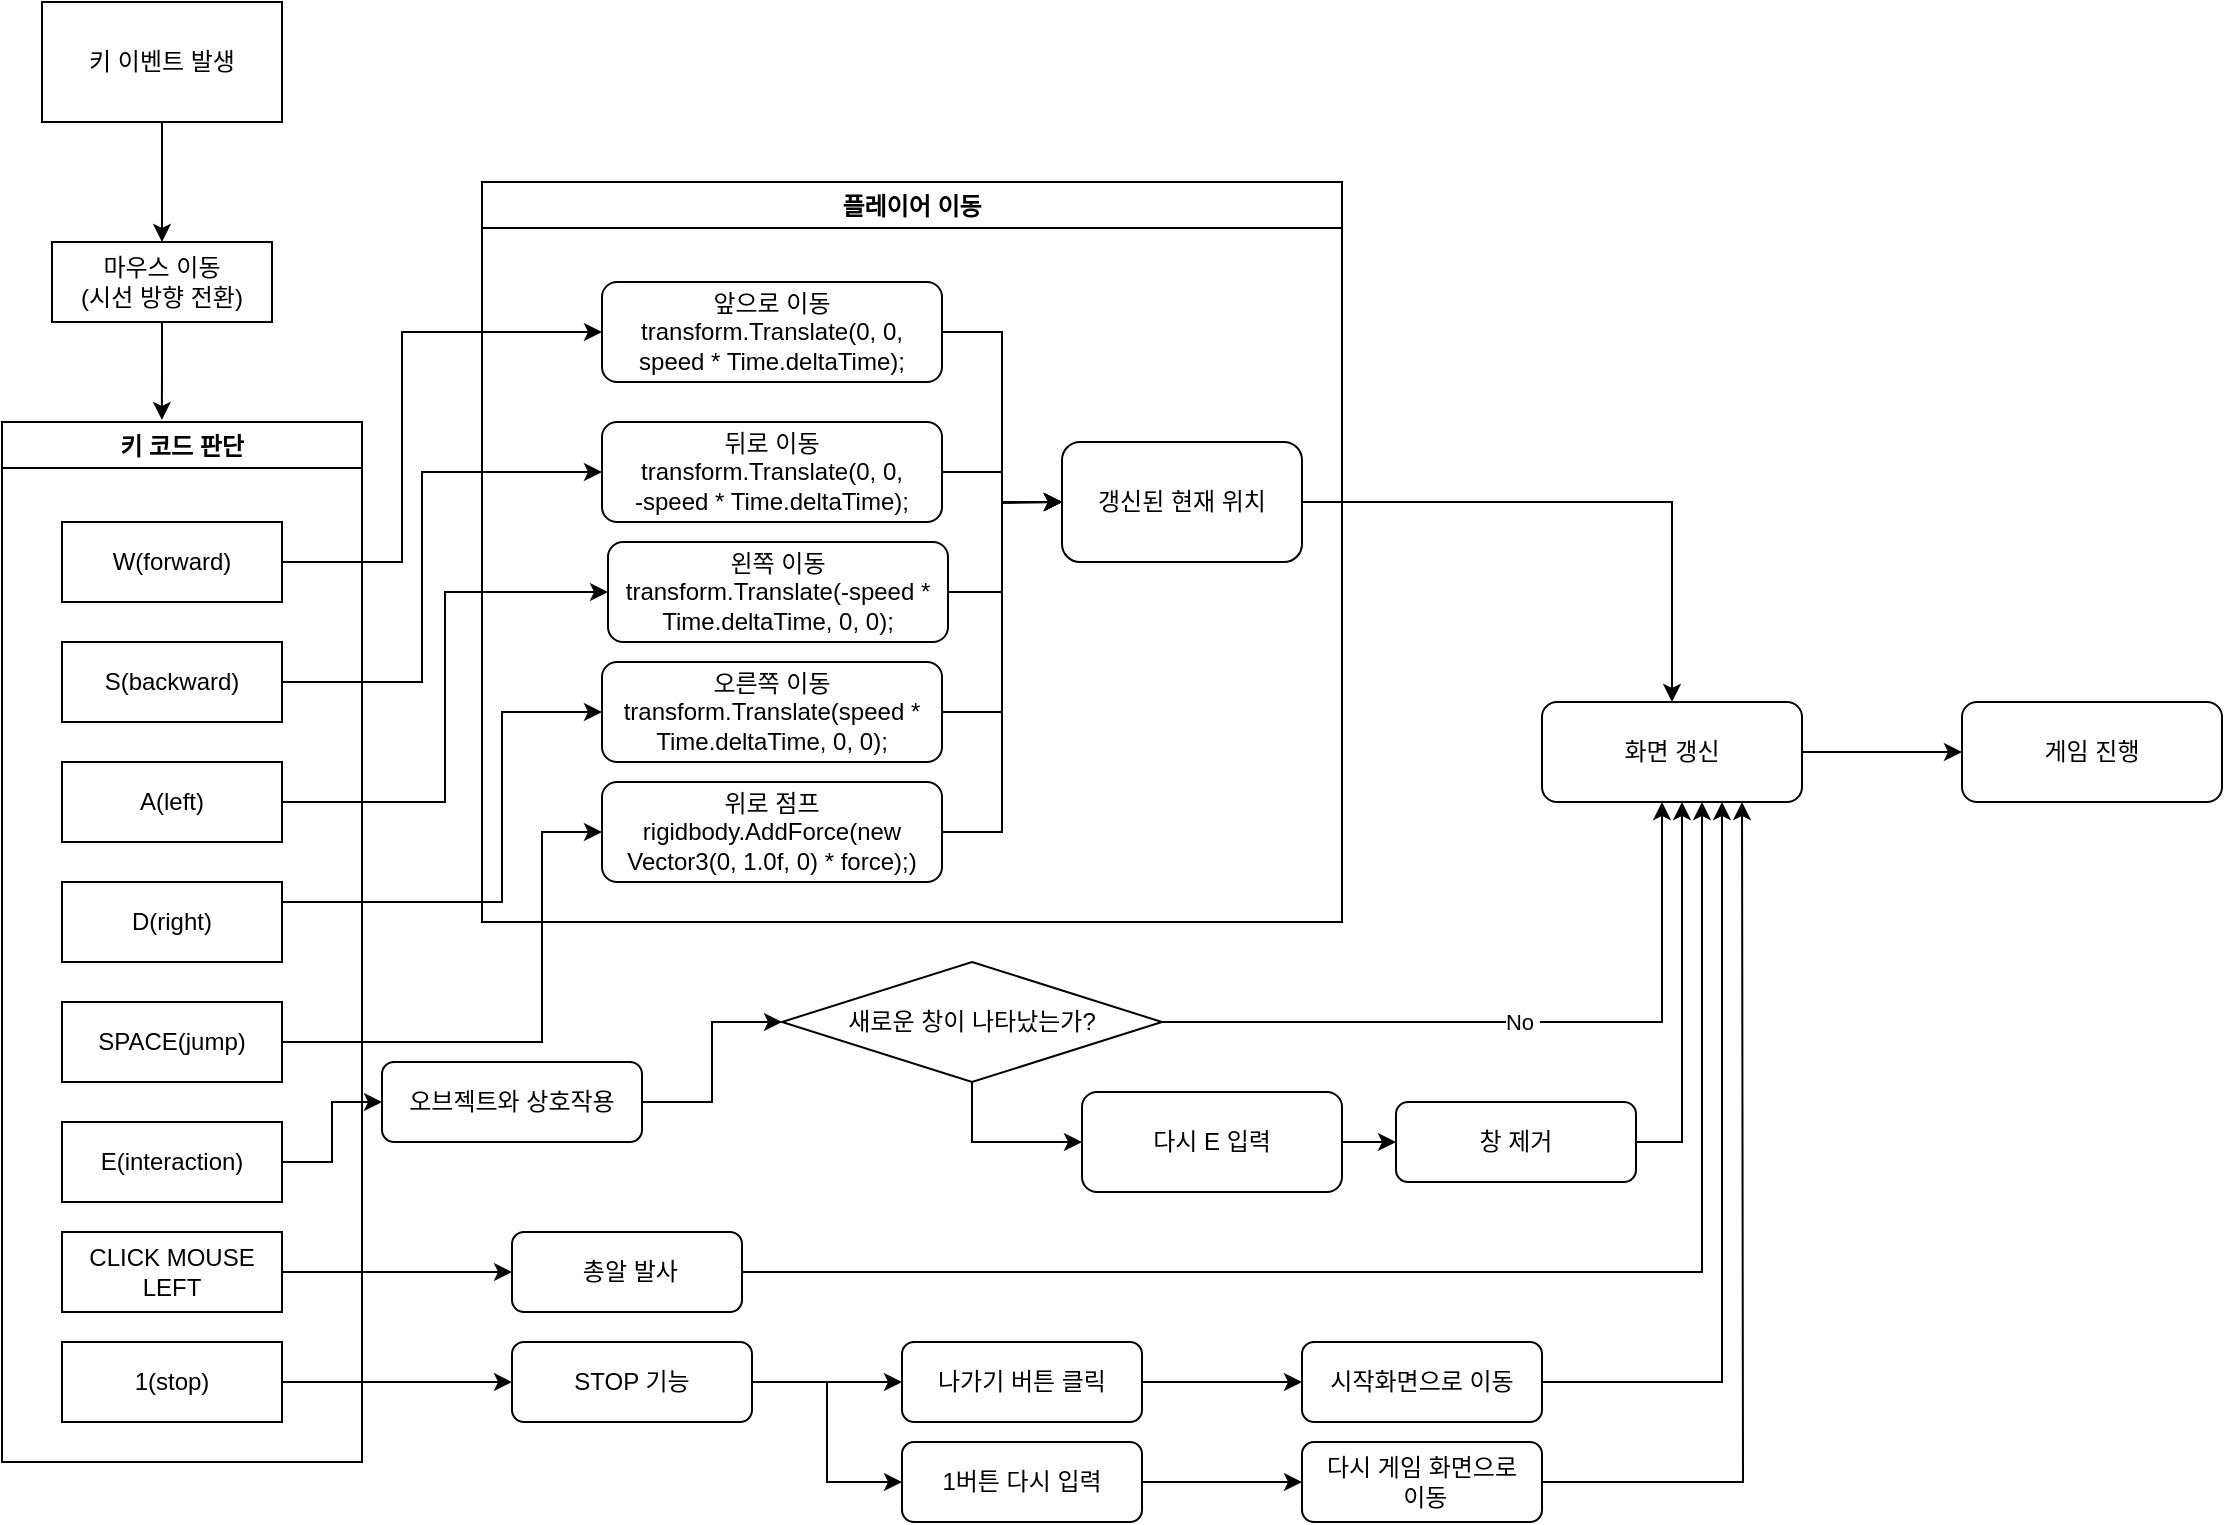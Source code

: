 <mxfile version="15.6.0" type="github">
  <diagram id="C5RBs43oDa-KdzZeNtuy" name="Page-1">
    <mxGraphModel dx="1422" dy="762" grid="1" gridSize="10" guides="1" tooltips="1" connect="1" arrows="1" fold="1" page="1" pageScale="1" pageWidth="827" pageHeight="1169" math="0" shadow="0">
      <root>
        <mxCell id="WIyWlLk6GJQsqaUBKTNV-0" />
        <mxCell id="WIyWlLk6GJQsqaUBKTNV-1" parent="WIyWlLk6GJQsqaUBKTNV-0" />
        <mxCell id="ph18KR2RIrQ08_8v8doH-14" value="" style="edgeStyle=orthogonalEdgeStyle;rounded=0;orthogonalLoop=1;jettySize=auto;html=1;entryX=0.5;entryY=0;entryDx=0;entryDy=0;" parent="WIyWlLk6GJQsqaUBKTNV-1" source="ph18KR2RIrQ08_8v8doH-12" target="ph18KR2RIrQ08_8v8doH-24" edge="1">
          <mxGeometry relative="1" as="geometry" />
        </mxCell>
        <mxCell id="ph18KR2RIrQ08_8v8doH-12" value="&lt;font style=&quot;vertical-align: inherit&quot;&gt;&lt;font style=&quot;vertical-align: inherit&quot;&gt;키 이벤트 발생&lt;/font&gt;&lt;/font&gt;" style="rounded=0;whiteSpace=wrap;html=1;" parent="WIyWlLk6GJQsqaUBKTNV-1" vertex="1">
          <mxGeometry x="30" y="40" width="120" height="60" as="geometry" />
        </mxCell>
        <mxCell id="ph18KR2RIrQ08_8v8doH-13" value="키 코드 판단" style="swimlane;fontFamily=Helvetica;fontSize=12;fontColor=#000000;align=center;strokeColor=#000000;fillColor=#ffffff;" parent="WIyWlLk6GJQsqaUBKTNV-1" vertex="1">
          <mxGeometry x="10" y="250" width="180" height="520" as="geometry">
            <mxRectangle x="10" y="140" width="50" height="40" as="alternateBounds" />
          </mxGeometry>
        </mxCell>
        <mxCell id="ph18KR2RIrQ08_8v8doH-15" value="&lt;font style=&quot;vertical-align: inherit&quot;&gt;&lt;font style=&quot;vertical-align: inherit&quot;&gt;W(forward)&lt;/font&gt;&lt;/font&gt;" style="rounded=0;whiteSpace=wrap;html=1;" parent="ph18KR2RIrQ08_8v8doH-13" vertex="1">
          <mxGeometry x="30" y="50" width="110" height="40" as="geometry" />
        </mxCell>
        <mxCell id="ph18KR2RIrQ08_8v8doH-16" style="edgeStyle=orthogonalEdgeStyle;rounded=0;orthogonalLoop=1;jettySize=auto;html=1;exitX=0.5;exitY=1;exitDx=0;exitDy=0;" parent="ph18KR2RIrQ08_8v8doH-13" source="ph18KR2RIrQ08_8v8doH-15" target="ph18KR2RIrQ08_8v8doH-15" edge="1">
          <mxGeometry relative="1" as="geometry" />
        </mxCell>
        <mxCell id="ph18KR2RIrQ08_8v8doH-17" value="&lt;font style=&quot;vertical-align: inherit&quot;&gt;&lt;font style=&quot;vertical-align: inherit&quot;&gt;S(backward)&lt;/font&gt;&lt;/font&gt;" style="rounded=0;whiteSpace=wrap;html=1;" parent="ph18KR2RIrQ08_8v8doH-13" vertex="1">
          <mxGeometry x="30" y="110" width="110" height="40" as="geometry" />
        </mxCell>
        <mxCell id="ph18KR2RIrQ08_8v8doH-18" value="&lt;font style=&quot;vertical-align: inherit&quot;&gt;&lt;font style=&quot;vertical-align: inherit&quot;&gt;A(left)&lt;/font&gt;&lt;/font&gt;" style="rounded=0;whiteSpace=wrap;html=1;" parent="ph18KR2RIrQ08_8v8doH-13" vertex="1">
          <mxGeometry x="30" y="170" width="110" height="40" as="geometry" />
        </mxCell>
        <mxCell id="ph18KR2RIrQ08_8v8doH-19" value="&lt;font style=&quot;vertical-align: inherit&quot;&gt;&lt;font style=&quot;vertical-align: inherit&quot;&gt;D(right)&lt;/font&gt;&lt;/font&gt;" style="rounded=0;whiteSpace=wrap;html=1;" parent="ph18KR2RIrQ08_8v8doH-13" vertex="1">
          <mxGeometry x="30" y="230" width="110" height="40" as="geometry" />
        </mxCell>
        <mxCell id="ph18KR2RIrQ08_8v8doH-20" value="&lt;font style=&quot;vertical-align: inherit&quot;&gt;&lt;font style=&quot;vertical-align: inherit&quot;&gt;&lt;font style=&quot;vertical-align: inherit&quot;&gt;&lt;font style=&quot;vertical-align: inherit&quot;&gt;SPACE(jump)&lt;/font&gt;&lt;/font&gt;&lt;/font&gt;&lt;/font&gt;" style="rounded=0;whiteSpace=wrap;html=1;" parent="ph18KR2RIrQ08_8v8doH-13" vertex="1">
          <mxGeometry x="30" y="290" width="110" height="40" as="geometry" />
        </mxCell>
        <mxCell id="ph18KR2RIrQ08_8v8doH-21" value="&lt;font style=&quot;vertical-align: inherit&quot;&gt;&lt;font style=&quot;vertical-align: inherit&quot;&gt;E(interaction)&lt;/font&gt;&lt;/font&gt;" style="rounded=0;whiteSpace=wrap;html=1;" parent="ph18KR2RIrQ08_8v8doH-13" vertex="1">
          <mxGeometry x="30" y="350" width="110" height="40" as="geometry" />
        </mxCell>
        <mxCell id="ph18KR2RIrQ08_8v8doH-22" value="&lt;font style=&quot;vertical-align: inherit&quot;&gt;&lt;font style=&quot;vertical-align: inherit&quot;&gt;&lt;font style=&quot;vertical-align: inherit&quot;&gt;&lt;font style=&quot;vertical-align: inherit&quot;&gt;CLICK MOUSE LEFT&lt;/font&gt;&lt;/font&gt;&lt;/font&gt;&lt;/font&gt;" style="rounded=0;whiteSpace=wrap;html=1;" parent="ph18KR2RIrQ08_8v8doH-13" vertex="1">
          <mxGeometry x="30" y="405" width="110" height="40" as="geometry" />
        </mxCell>
        <mxCell id="ph18KR2RIrQ08_8v8doH-23" value="&lt;font style=&quot;vertical-align: inherit&quot;&gt;&lt;font style=&quot;vertical-align: inherit&quot;&gt;&lt;font style=&quot;vertical-align: inherit&quot;&gt;&lt;font style=&quot;vertical-align: inherit&quot;&gt;1(stop)&lt;/font&gt;&lt;/font&gt;&lt;/font&gt;&lt;/font&gt;" style="rounded=0;whiteSpace=wrap;html=1;" parent="ph18KR2RIrQ08_8v8doH-13" vertex="1">
          <mxGeometry x="30" y="460" width="110" height="40" as="geometry" />
        </mxCell>
        <mxCell id="ph18KR2RIrQ08_8v8doH-80" style="edgeStyle=orthogonalEdgeStyle;rounded=0;orthogonalLoop=1;jettySize=auto;html=1;exitX=0.5;exitY=1;exitDx=0;exitDy=0;entryX=0.444;entryY=-0.002;entryDx=0;entryDy=0;entryPerimeter=0;" parent="WIyWlLk6GJQsqaUBKTNV-1" source="ph18KR2RIrQ08_8v8doH-24" target="ph18KR2RIrQ08_8v8doH-13" edge="1">
          <mxGeometry relative="1" as="geometry" />
        </mxCell>
        <mxCell id="ph18KR2RIrQ08_8v8doH-24" value="&lt;font style=&quot;vertical-align: inherit&quot;&gt;&lt;font style=&quot;vertical-align: inherit&quot;&gt;&lt;font style=&quot;vertical-align: inherit&quot;&gt;&lt;font style=&quot;vertical-align: inherit&quot;&gt;&lt;font style=&quot;vertical-align: inherit&quot;&gt;&lt;font style=&quot;vertical-align: inherit&quot;&gt;&lt;font style=&quot;vertical-align: inherit&quot;&gt;&lt;font style=&quot;vertical-align: inherit&quot;&gt;마우스 이동&lt;br&gt;(시선 방향 전환)&lt;/font&gt;&lt;/font&gt;&lt;/font&gt;&lt;/font&gt;&lt;/font&gt;&lt;/font&gt;&lt;/font&gt;&lt;/font&gt;" style="rounded=0;whiteSpace=wrap;html=1;" parent="WIyWlLk6GJQsqaUBKTNV-1" vertex="1">
          <mxGeometry x="35" y="160" width="110" height="40" as="geometry" />
        </mxCell>
        <mxCell id="ph18KR2RIrQ08_8v8doH-25" value="플레이어 이동" style="swimlane;" parent="WIyWlLk6GJQsqaUBKTNV-1" vertex="1">
          <mxGeometry x="250" y="130" width="430" height="370" as="geometry" />
        </mxCell>
        <mxCell id="ph18KR2RIrQ08_8v8doH-46" style="edgeStyle=orthogonalEdgeStyle;rounded=0;orthogonalLoop=1;jettySize=auto;html=1;entryX=0;entryY=0.5;entryDx=0;entryDy=0;" parent="ph18KR2RIrQ08_8v8doH-25" source="ph18KR2RIrQ08_8v8doH-34" target="ph18KR2RIrQ08_8v8doH-45" edge="1">
          <mxGeometry relative="1" as="geometry" />
        </mxCell>
        <mxCell id="ph18KR2RIrQ08_8v8doH-34" value="앞으로 이동&lt;br&gt;transform.Translate(0, 0, &lt;br&gt;speed * Time.deltaTime);" style="rounded=1;whiteSpace=wrap;html=1;" parent="ph18KR2RIrQ08_8v8doH-25" vertex="1">
          <mxGeometry x="60" y="50" width="170" height="50" as="geometry" />
        </mxCell>
        <mxCell id="ph18KR2RIrQ08_8v8doH-49" style="edgeStyle=orthogonalEdgeStyle;rounded=0;orthogonalLoop=1;jettySize=auto;html=1;entryX=0;entryY=0.5;entryDx=0;entryDy=0;" parent="ph18KR2RIrQ08_8v8doH-25" source="ph18KR2RIrQ08_8v8doH-40" target="ph18KR2RIrQ08_8v8doH-45" edge="1">
          <mxGeometry relative="1" as="geometry" />
        </mxCell>
        <mxCell id="ph18KR2RIrQ08_8v8doH-40" value="오른쪽 이동&lt;br&gt;transform.Translate(speed * Time.deltaTime, 0, 0);" style="rounded=1;whiteSpace=wrap;html=1;" parent="ph18KR2RIrQ08_8v8doH-25" vertex="1">
          <mxGeometry x="60" y="240" width="170" height="50" as="geometry" />
        </mxCell>
        <mxCell id="ph18KR2RIrQ08_8v8doH-50" style="edgeStyle=orthogonalEdgeStyle;rounded=0;orthogonalLoop=1;jettySize=auto;html=1;" parent="ph18KR2RIrQ08_8v8doH-25" source="ph18KR2RIrQ08_8v8doH-39" target="ph18KR2RIrQ08_8v8doH-45" edge="1">
          <mxGeometry relative="1" as="geometry">
            <Array as="points">
              <mxPoint x="260" y="205" />
              <mxPoint x="260" y="160" />
            </Array>
          </mxGeometry>
        </mxCell>
        <mxCell id="ph18KR2RIrQ08_8v8doH-39" value="왼쪽 이동&lt;br&gt;transform.Translate(-speed * Time.deltaTime, 0, 0);" style="rounded=1;whiteSpace=wrap;html=1;" parent="ph18KR2RIrQ08_8v8doH-25" vertex="1">
          <mxGeometry x="63" y="180" width="170" height="50" as="geometry" />
        </mxCell>
        <mxCell id="ph18KR2RIrQ08_8v8doH-38" value="뒤로 이동&lt;br&gt;transform.Translate(0, 0, &lt;br&gt;-speed * Time.deltaTime);" style="rounded=1;whiteSpace=wrap;html=1;" parent="ph18KR2RIrQ08_8v8doH-25" vertex="1">
          <mxGeometry x="60" y="120" width="170" height="50" as="geometry" />
        </mxCell>
        <mxCell id="ph18KR2RIrQ08_8v8doH-45" value="&lt;font style=&quot;vertical-align: inherit&quot;&gt;&lt;font style=&quot;vertical-align: inherit&quot;&gt;갱신된 현재 위치&lt;/font&gt;&lt;/font&gt;" style="rounded=1;whiteSpace=wrap;html=1;" parent="ph18KR2RIrQ08_8v8doH-25" vertex="1">
          <mxGeometry x="290" y="130" width="120" height="60" as="geometry" />
        </mxCell>
        <mxCell id="ph18KR2RIrQ08_8v8doH-106" style="edgeStyle=orthogonalEdgeStyle;rounded=0;orthogonalLoop=1;jettySize=auto;html=1;exitX=1;exitY=0.5;exitDx=0;exitDy=0;entryX=0;entryY=0.5;entryDx=0;entryDy=0;" parent="ph18KR2RIrQ08_8v8doH-25" source="ph18KR2RIrQ08_8v8doH-103" target="ph18KR2RIrQ08_8v8doH-45" edge="1">
          <mxGeometry relative="1" as="geometry">
            <Array as="points">
              <mxPoint x="260" y="325" />
              <mxPoint x="260" y="160" />
            </Array>
          </mxGeometry>
        </mxCell>
        <mxCell id="ph18KR2RIrQ08_8v8doH-103" value="&lt;font style=&quot;vertical-align: inherit&quot;&gt;&lt;font style=&quot;vertical-align: inherit&quot;&gt;&lt;font style=&quot;vertical-align: inherit&quot;&gt;&lt;font style=&quot;vertical-align: inherit&quot;&gt;&lt;font style=&quot;vertical-align: inherit&quot;&gt;&lt;font style=&quot;vertical-align: inherit&quot;&gt;&lt;span&gt;위로 점프&lt;br&gt;rigidbody.AddForce(new Vector3(0, 1.0f, 0) * force);&lt;/span&gt;)&lt;/font&gt;&lt;/font&gt;&lt;/font&gt;&lt;/font&gt;&lt;/font&gt;&lt;/font&gt;" style="rounded=1;whiteSpace=wrap;html=1;fontColor=#000000;" parent="ph18KR2RIrQ08_8v8doH-25" vertex="1">
          <mxGeometry x="60" y="300" width="170" height="50" as="geometry" />
        </mxCell>
        <mxCell id="ph18KR2RIrQ08_8v8doH-41" style="edgeStyle=orthogonalEdgeStyle;rounded=0;orthogonalLoop=1;jettySize=auto;html=1;entryX=0;entryY=0.5;entryDx=0;entryDy=0;" parent="WIyWlLk6GJQsqaUBKTNV-1" source="ph18KR2RIrQ08_8v8doH-15" target="ph18KR2RIrQ08_8v8doH-34" edge="1">
          <mxGeometry relative="1" as="geometry">
            <Array as="points">
              <mxPoint x="210" y="320" />
              <mxPoint x="210" y="205" />
            </Array>
          </mxGeometry>
        </mxCell>
        <mxCell id="ph18KR2RIrQ08_8v8doH-42" style="edgeStyle=orthogonalEdgeStyle;rounded=0;orthogonalLoop=1;jettySize=auto;html=1;entryX=0;entryY=0.5;entryDx=0;entryDy=0;" parent="WIyWlLk6GJQsqaUBKTNV-1" source="ph18KR2RIrQ08_8v8doH-17" target="ph18KR2RIrQ08_8v8doH-38" edge="1">
          <mxGeometry relative="1" as="geometry">
            <Array as="points">
              <mxPoint x="220" y="380" />
              <mxPoint x="220" y="275" />
            </Array>
          </mxGeometry>
        </mxCell>
        <mxCell id="ph18KR2RIrQ08_8v8doH-43" style="edgeStyle=orthogonalEdgeStyle;rounded=0;orthogonalLoop=1;jettySize=auto;html=1;entryX=0;entryY=0.5;entryDx=0;entryDy=0;" parent="WIyWlLk6GJQsqaUBKTNV-1" source="ph18KR2RIrQ08_8v8doH-18" target="ph18KR2RIrQ08_8v8doH-39" edge="1">
          <mxGeometry relative="1" as="geometry" />
        </mxCell>
        <mxCell id="ph18KR2RIrQ08_8v8doH-44" style="edgeStyle=orthogonalEdgeStyle;rounded=0;orthogonalLoop=1;jettySize=auto;html=1;entryX=0;entryY=0.5;entryDx=0;entryDy=0;" parent="WIyWlLk6GJQsqaUBKTNV-1" source="ph18KR2RIrQ08_8v8doH-19" target="ph18KR2RIrQ08_8v8doH-40" edge="1">
          <mxGeometry relative="1" as="geometry">
            <mxPoint x="370" y="370" as="targetPoint" />
            <Array as="points">
              <mxPoint x="260" y="490" />
              <mxPoint x="260" y="395" />
            </Array>
          </mxGeometry>
        </mxCell>
        <mxCell id="ph18KR2RIrQ08_8v8doH-52" style="edgeStyle=orthogonalEdgeStyle;rounded=0;orthogonalLoop=1;jettySize=auto;html=1;" parent="WIyWlLk6GJQsqaUBKTNV-1" source="ph18KR2RIrQ08_8v8doH-38" edge="1">
          <mxGeometry relative="1" as="geometry">
            <mxPoint x="540" y="290" as="targetPoint" />
          </mxGeometry>
        </mxCell>
        <mxCell id="ph18KR2RIrQ08_8v8doH-66" value="" style="edgeStyle=orthogonalEdgeStyle;rounded=0;orthogonalLoop=1;jettySize=auto;html=1;" parent="WIyWlLk6GJQsqaUBKTNV-1" source="ph18KR2RIrQ08_8v8doH-53" target="ph18KR2RIrQ08_8v8doH-65" edge="1">
          <mxGeometry relative="1" as="geometry" />
        </mxCell>
        <mxCell id="ph18KR2RIrQ08_8v8doH-53" value="&lt;font style=&quot;vertical-align: inherit&quot;&gt;&lt;font style=&quot;vertical-align: inherit&quot;&gt;오브젝트와 상호작용&lt;/font&gt;&lt;/font&gt;" style="rounded=1;whiteSpace=wrap;html=1;" parent="WIyWlLk6GJQsqaUBKTNV-1" vertex="1">
          <mxGeometry x="200" y="570" width="130" height="40" as="geometry" />
        </mxCell>
        <mxCell id="ph18KR2RIrQ08_8v8doH-54" style="edgeStyle=orthogonalEdgeStyle;rounded=0;orthogonalLoop=1;jettySize=auto;html=1;entryX=0;entryY=0.5;entryDx=0;entryDy=0;" parent="WIyWlLk6GJQsqaUBKTNV-1" source="ph18KR2RIrQ08_8v8doH-21" target="ph18KR2RIrQ08_8v8doH-53" edge="1">
          <mxGeometry relative="1" as="geometry" />
        </mxCell>
        <mxCell id="ph18KR2RIrQ08_8v8doH-73" value="&lt;font style=&quot;vertical-align: inherit&quot;&gt;&lt;font style=&quot;vertical-align: inherit&quot;&gt;No&amp;nbsp;&lt;/font&gt;&lt;/font&gt;" style="edgeStyle=orthogonalEdgeStyle;rounded=0;orthogonalLoop=1;jettySize=auto;html=1;" parent="WIyWlLk6GJQsqaUBKTNV-1" source="ph18KR2RIrQ08_8v8doH-65" target="ph18KR2RIrQ08_8v8doH-72" edge="1">
          <mxGeometry relative="1" as="geometry">
            <Array as="points">
              <mxPoint x="840" y="550" />
            </Array>
          </mxGeometry>
        </mxCell>
        <mxCell id="ph18KR2RIrQ08_8v8doH-75" style="edgeStyle=orthogonalEdgeStyle;rounded=0;orthogonalLoop=1;jettySize=auto;html=1;exitX=0.5;exitY=1;exitDx=0;exitDy=0;entryX=0;entryY=0.5;entryDx=0;entryDy=0;" parent="WIyWlLk6GJQsqaUBKTNV-1" source="ph18KR2RIrQ08_8v8doH-65" target="ph18KR2RIrQ08_8v8doH-74" edge="1">
          <mxGeometry relative="1" as="geometry" />
        </mxCell>
        <mxCell id="ph18KR2RIrQ08_8v8doH-65" value="&lt;font style=&quot;vertical-align: inherit&quot;&gt;&lt;font style=&quot;vertical-align: inherit&quot;&gt;&lt;font style=&quot;vertical-align: inherit&quot;&gt;&lt;font style=&quot;vertical-align: inherit&quot;&gt;&lt;font style=&quot;vertical-align: inherit&quot;&gt;&lt;font style=&quot;vertical-align: inherit&quot;&gt;새로운 창이 나타났는가?&lt;/font&gt;&lt;/font&gt;&lt;/font&gt;&lt;/font&gt;&lt;/font&gt;&lt;/font&gt;" style="rhombus;whiteSpace=wrap;html=1;fontFamily=Helvetica;fontSize=12;fontColor=#000000;align=center;strokeColor=#000000;fillColor=#ffffff;" parent="WIyWlLk6GJQsqaUBKTNV-1" vertex="1">
          <mxGeometry x="400" y="520" width="190" height="60" as="geometry" />
        </mxCell>
        <mxCell id="ph18KR2RIrQ08_8v8doH-109" value="" style="edgeStyle=orthogonalEdgeStyle;rounded=0;orthogonalLoop=1;jettySize=auto;html=1;fontColor=#000000;" parent="WIyWlLk6GJQsqaUBKTNV-1" source="ph18KR2RIrQ08_8v8doH-72" target="ph18KR2RIrQ08_8v8doH-108" edge="1">
          <mxGeometry relative="1" as="geometry" />
        </mxCell>
        <mxCell id="ph18KR2RIrQ08_8v8doH-72" value="&lt;font style=&quot;vertical-align: inherit&quot;&gt;&lt;font style=&quot;vertical-align: inherit&quot;&gt;화면 갱신&lt;/font&gt;&lt;/font&gt;" style="rounded=1;whiteSpace=wrap;html=1;fontFamily=Helvetica;fontSize=12;fontColor=#000000;align=center;strokeColor=#000000;fillColor=#ffffff;" parent="WIyWlLk6GJQsqaUBKTNV-1" vertex="1">
          <mxGeometry x="780" y="390" width="130" height="50" as="geometry" />
        </mxCell>
        <mxCell id="ph18KR2RIrQ08_8v8doH-79" style="edgeStyle=orthogonalEdgeStyle;rounded=0;orthogonalLoop=1;jettySize=auto;html=1;exitX=1;exitY=0.5;exitDx=0;exitDy=0;entryX=0;entryY=0.5;entryDx=0;entryDy=0;" parent="WIyWlLk6GJQsqaUBKTNV-1" source="ph18KR2RIrQ08_8v8doH-74" target="ph18KR2RIrQ08_8v8doH-78" edge="1">
          <mxGeometry relative="1" as="geometry" />
        </mxCell>
        <mxCell id="ph18KR2RIrQ08_8v8doH-74" value="&lt;font style=&quot;vertical-align: inherit&quot;&gt;&lt;font style=&quot;vertical-align: inherit&quot;&gt;&lt;font style=&quot;vertical-align: inherit&quot;&gt;&lt;font style=&quot;vertical-align: inherit&quot;&gt;다시 E 입력&lt;/font&gt;&lt;/font&gt;&lt;/font&gt;&lt;/font&gt;" style="rounded=1;whiteSpace=wrap;html=1;fontFamily=Helvetica;fontSize=12;fontColor=#000000;align=center;strokeColor=#000000;fillColor=#ffffff;" parent="WIyWlLk6GJQsqaUBKTNV-1" vertex="1">
          <mxGeometry x="550" y="585" width="130" height="50" as="geometry" />
        </mxCell>
        <mxCell id="ph18KR2RIrQ08_8v8doH-81" style="edgeStyle=orthogonalEdgeStyle;rounded=0;orthogonalLoop=1;jettySize=auto;html=1;" parent="WIyWlLk6GJQsqaUBKTNV-1" source="ph18KR2RIrQ08_8v8doH-78" edge="1">
          <mxGeometry relative="1" as="geometry">
            <mxPoint x="850" y="440" as="targetPoint" />
            <Array as="points">
              <mxPoint x="850" y="610" />
            </Array>
          </mxGeometry>
        </mxCell>
        <mxCell id="ph18KR2RIrQ08_8v8doH-78" value="&lt;font style=&quot;vertical-align: inherit&quot;&gt;&lt;font style=&quot;vertical-align: inherit&quot;&gt;창 제거&lt;/font&gt;&lt;/font&gt;" style="rounded=1;whiteSpace=wrap;html=1;" parent="WIyWlLk6GJQsqaUBKTNV-1" vertex="1">
          <mxGeometry x="707" y="590" width="120" height="40" as="geometry" />
        </mxCell>
        <mxCell id="ph18KR2RIrQ08_8v8doH-82" style="edgeStyle=orthogonalEdgeStyle;rounded=0;orthogonalLoop=1;jettySize=auto;html=1;" parent="WIyWlLk6GJQsqaUBKTNV-1" source="ph18KR2RIrQ08_8v8doH-45" target="ph18KR2RIrQ08_8v8doH-72" edge="1">
          <mxGeometry relative="1" as="geometry" />
        </mxCell>
        <mxCell id="ph18KR2RIrQ08_8v8doH-86" style="edgeStyle=orthogonalEdgeStyle;rounded=0;orthogonalLoop=1;jettySize=auto;html=1;exitX=1;exitY=0.5;exitDx=0;exitDy=0;" parent="WIyWlLk6GJQsqaUBKTNV-1" source="ph18KR2RIrQ08_8v8doH-83" target="ph18KR2RIrQ08_8v8doH-72" edge="1">
          <mxGeometry relative="1" as="geometry">
            <Array as="points">
              <mxPoint x="860" y="675" />
            </Array>
          </mxGeometry>
        </mxCell>
        <mxCell id="ph18KR2RIrQ08_8v8doH-83" value="&lt;font style=&quot;vertical-align: inherit&quot;&gt;&lt;font style=&quot;vertical-align: inherit&quot;&gt;&amp;nbsp;총알 발사&lt;/font&gt;&lt;/font&gt;" style="rounded=1;whiteSpace=wrap;html=1;fontFamily=Helvetica;fontSize=12;fontColor=#000000;align=center;strokeColor=#000000;fillColor=#ffffff;" parent="WIyWlLk6GJQsqaUBKTNV-1" vertex="1">
          <mxGeometry x="265" y="655" width="115" height="40" as="geometry" />
        </mxCell>
        <mxCell id="ph18KR2RIrQ08_8v8doH-84" value="" style="edgeStyle=orthogonalEdgeStyle;rounded=0;orthogonalLoop=1;jettySize=auto;html=1;" parent="WIyWlLk6GJQsqaUBKTNV-1" source="ph18KR2RIrQ08_8v8doH-22" target="ph18KR2RIrQ08_8v8doH-83" edge="1">
          <mxGeometry relative="1" as="geometry" />
        </mxCell>
        <mxCell id="ph18KR2RIrQ08_8v8doH-95" style="edgeStyle=orthogonalEdgeStyle;rounded=0;orthogonalLoop=1;jettySize=auto;html=1;entryX=0;entryY=0.5;entryDx=0;entryDy=0;" parent="WIyWlLk6GJQsqaUBKTNV-1" source="ph18KR2RIrQ08_8v8doH-91" target="ph18KR2RIrQ08_8v8doH-93" edge="1">
          <mxGeometry relative="1" as="geometry" />
        </mxCell>
        <mxCell id="ph18KR2RIrQ08_8v8doH-100" style="edgeStyle=orthogonalEdgeStyle;rounded=0;orthogonalLoop=1;jettySize=auto;html=1;exitX=1;exitY=0.5;exitDx=0;exitDy=0;entryX=0;entryY=0.5;entryDx=0;entryDy=0;" parent="WIyWlLk6GJQsqaUBKTNV-1" source="ph18KR2RIrQ08_8v8doH-91" target="ph18KR2RIrQ08_8v8doH-94" edge="1">
          <mxGeometry relative="1" as="geometry" />
        </mxCell>
        <mxCell id="ph18KR2RIrQ08_8v8doH-91" value="&lt;font style=&quot;vertical-align: inherit&quot;&gt;&lt;font style=&quot;vertical-align: inherit&quot;&gt;STOP 기능&lt;/font&gt;&lt;/font&gt;" style="rounded=1;whiteSpace=wrap;html=1;" parent="WIyWlLk6GJQsqaUBKTNV-1" vertex="1">
          <mxGeometry x="265" y="710" width="120" height="40" as="geometry" />
        </mxCell>
        <mxCell id="ph18KR2RIrQ08_8v8doH-92" style="edgeStyle=orthogonalEdgeStyle;rounded=0;orthogonalLoop=1;jettySize=auto;html=1;exitX=1;exitY=0.5;exitDx=0;exitDy=0;entryX=0;entryY=0.5;entryDx=0;entryDy=0;" parent="WIyWlLk6GJQsqaUBKTNV-1" source="ph18KR2RIrQ08_8v8doH-23" target="ph18KR2RIrQ08_8v8doH-91" edge="1">
          <mxGeometry relative="1" as="geometry" />
        </mxCell>
        <mxCell id="ph18KR2RIrQ08_8v8doH-97" value="" style="edgeStyle=orthogonalEdgeStyle;rounded=0;orthogonalLoop=1;jettySize=auto;html=1;" parent="WIyWlLk6GJQsqaUBKTNV-1" source="ph18KR2RIrQ08_8v8doH-93" target="ph18KR2RIrQ08_8v8doH-96" edge="1">
          <mxGeometry relative="1" as="geometry" />
        </mxCell>
        <mxCell id="ph18KR2RIrQ08_8v8doH-93" value="&lt;font style=&quot;vertical-align: inherit&quot;&gt;&lt;font style=&quot;vertical-align: inherit&quot;&gt;나가기 버튼 클릭&lt;/font&gt;&lt;/font&gt;" style="rounded=1;whiteSpace=wrap;html=1;" parent="WIyWlLk6GJQsqaUBKTNV-1" vertex="1">
          <mxGeometry x="460" y="710" width="120" height="40" as="geometry" />
        </mxCell>
        <mxCell id="ph18KR2RIrQ08_8v8doH-99" value="" style="edgeStyle=orthogonalEdgeStyle;rounded=0;orthogonalLoop=1;jettySize=auto;html=1;" parent="WIyWlLk6GJQsqaUBKTNV-1" source="ph18KR2RIrQ08_8v8doH-94" target="ph18KR2RIrQ08_8v8doH-98" edge="1">
          <mxGeometry relative="1" as="geometry" />
        </mxCell>
        <mxCell id="ph18KR2RIrQ08_8v8doH-94" value="&lt;font style=&quot;vertical-align: inherit&quot;&gt;&lt;font style=&quot;vertical-align: inherit&quot;&gt;1버튼 다시 입력&lt;/font&gt;&lt;/font&gt;" style="rounded=1;whiteSpace=wrap;html=1;" parent="WIyWlLk6GJQsqaUBKTNV-1" vertex="1">
          <mxGeometry x="460" y="760" width="120" height="40" as="geometry" />
        </mxCell>
        <mxCell id="ph18KR2RIrQ08_8v8doH-101" style="edgeStyle=orthogonalEdgeStyle;rounded=0;orthogonalLoop=1;jettySize=auto;html=1;exitX=1;exitY=0.5;exitDx=0;exitDy=0;" parent="WIyWlLk6GJQsqaUBKTNV-1" source="ph18KR2RIrQ08_8v8doH-96" target="ph18KR2RIrQ08_8v8doH-72" edge="1">
          <mxGeometry relative="1" as="geometry">
            <mxPoint x="867" y="430" as="targetPoint" />
            <Array as="points">
              <mxPoint x="870" y="730" />
            </Array>
          </mxGeometry>
        </mxCell>
        <mxCell id="ph18KR2RIrQ08_8v8doH-96" value="&lt;font style=&quot;vertical-align: inherit&quot;&gt;&lt;font style=&quot;vertical-align: inherit&quot;&gt;시작화면으로 이동&lt;/font&gt;&lt;/font&gt;" style="whiteSpace=wrap;html=1;rounded=1;" parent="WIyWlLk6GJQsqaUBKTNV-1" vertex="1">
          <mxGeometry x="660" y="710" width="120" height="40" as="geometry" />
        </mxCell>
        <mxCell id="ph18KR2RIrQ08_8v8doH-102" style="edgeStyle=orthogonalEdgeStyle;rounded=0;orthogonalLoop=1;jettySize=auto;html=1;exitX=1;exitY=0.5;exitDx=0;exitDy=0;" parent="WIyWlLk6GJQsqaUBKTNV-1" source="ph18KR2RIrQ08_8v8doH-98" edge="1">
          <mxGeometry relative="1" as="geometry">
            <mxPoint x="880" y="440" as="targetPoint" />
          </mxGeometry>
        </mxCell>
        <mxCell id="ph18KR2RIrQ08_8v8doH-98" value="&lt;font style=&quot;vertical-align: inherit&quot;&gt;&lt;font style=&quot;vertical-align: inherit&quot;&gt;&lt;font style=&quot;vertical-align: inherit&quot;&gt;&lt;font style=&quot;vertical-align: inherit&quot;&gt;&lt;font style=&quot;vertical-align: inherit&quot;&gt;&lt;font style=&quot;vertical-align: inherit&quot;&gt;다시 게임 화면으로&lt;br&gt;&amp;nbsp;이동&lt;/font&gt;&lt;/font&gt;&lt;/font&gt;&lt;/font&gt;&lt;/font&gt;&lt;/font&gt;" style="whiteSpace=wrap;html=1;rounded=1;" parent="WIyWlLk6GJQsqaUBKTNV-1" vertex="1">
          <mxGeometry x="660" y="760" width="120" height="40" as="geometry" />
        </mxCell>
        <mxCell id="ph18KR2RIrQ08_8v8doH-105" style="edgeStyle=orthogonalEdgeStyle;rounded=0;orthogonalLoop=1;jettySize=auto;html=1;exitX=1;exitY=0.5;exitDx=0;exitDy=0;entryX=0;entryY=0.5;entryDx=0;entryDy=0;" parent="WIyWlLk6GJQsqaUBKTNV-1" source="ph18KR2RIrQ08_8v8doH-20" target="ph18KR2RIrQ08_8v8doH-103" edge="1">
          <mxGeometry relative="1" as="geometry">
            <Array as="points">
              <mxPoint x="280" y="560" />
              <mxPoint x="280" y="455" />
            </Array>
          </mxGeometry>
        </mxCell>
        <mxCell id="ph18KR2RIrQ08_8v8doH-108" value="게임 진행" style="rounded=1;whiteSpace=wrap;html=1;fontFamily=Helvetica;fontSize=12;fontColor=#000000;align=center;strokeColor=#000000;fillColor=#ffffff;" parent="WIyWlLk6GJQsqaUBKTNV-1" vertex="1">
          <mxGeometry x="990" y="390" width="130" height="50" as="geometry" />
        </mxCell>
      </root>
    </mxGraphModel>
  </diagram>
</mxfile>
